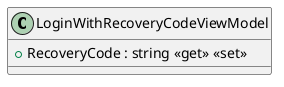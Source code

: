 @startuml
class LoginWithRecoveryCodeViewModel {
    + RecoveryCode : string <<get>> <<set>>
}
@enduml
